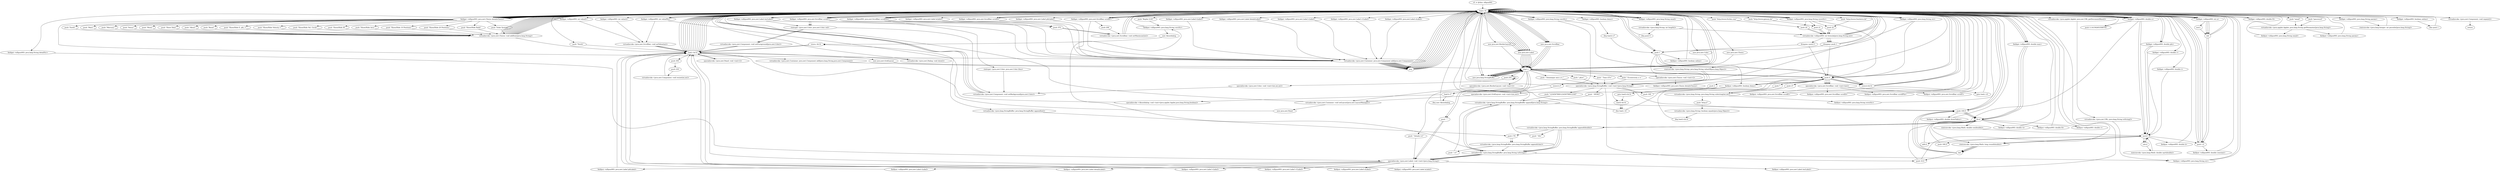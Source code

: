 digraph "" {
    "r0 := @this: ellipse093"
    "load.r r0"
    "r0 := @this: ellipse093"->"load.r r0";
    "push \"Kepler 0.93\""
    "load.r r0"->"push \"Kepler 0.93\"";
    "fieldput <ellipse093: java.lang.String versStr>"
    "push \"Kepler 0.93\""->"fieldput <ellipse093: java.lang.String versStr>";
    "fieldput <ellipse093: java.lang.String versStr>"->"load.r r0";
    "new java.awt.Color"
    "load.r r0"->"new java.awt.Color";
    "dup1.r"
    "new java.awt.Color"->"dup1.r";
    "push 255"
    "dup1.r"->"push 255";
    "push 255"->"push 255";
    "push 255"->"push 255";
    "specialinvoke <java.awt.Color: void <init>(int,int,int)>"
    "push 255"->"specialinvoke <java.awt.Color: void <init>(int,int,int)>";
    "virtualinvoke <java.awt.Component: void setBackground(java.awt.Color)>"
    "specialinvoke <java.awt.Color: void <init>(int,int,int)>"->"virtualinvoke <java.awt.Component: void setBackground(java.awt.Color)>";
    "virtualinvoke <java.awt.Component: void setBackground(java.awt.Color)>"->"load.r r0";
    "push 1.0"
    "load.r r0"->"push 1.0";
    "fieldput <ellipse093: double constant>"
    "push 1.0"->"fieldput <ellipse093: double constant>";
    "fieldput <ellipse093: double constant>"->"load.r r0";
    "push 100.0"
    "load.r r0"->"push 100.0";
    "fieldput <ellipse093: double drawFaktor>"
    "push 100.0"->"fieldput <ellipse093: double drawFaktor>";
    "fieldput <ellipse093: double drawFaktor>"->"load.r r0";
    "load.r r0"->"load.r r0";
    "fieldget <ellipse093: int a>"
    "load.r r0"->"fieldget <ellipse093: int a>";
    "i2d"
    "fieldget <ellipse093: int a>"->"i2d";
    "i2d"->"load.r r0";
    "fieldget <ellipse093: double max>"
    "load.r r0"->"fieldget <ellipse093: double max>";
    "div.d"
    "fieldget <ellipse093: double max>"->"div.d";
    "fieldput <ellipse093: double A>"
    "div.d"->"fieldput <ellipse093: double A>";
    "fieldput <ellipse093: double A>"->"load.r r0";
    "load.r r0"->"load.r r0";
    "load.r r0"->"fieldget <ellipse093: int a>";
    "fieldget <ellipse093: int a>"->"i2d";
    "i2d"->"push 1.0";
    "push 1.0"->"load.r r0";
    "fieldget <ellipse093: double e>"
    "load.r r0"->"fieldget <ellipse093: double e>";
    "fieldget <ellipse093: double e>"->"load.r r0";
    "load.r r0"->"fieldget <ellipse093: double e>";
    "mul.d"
    "fieldget <ellipse093: double e>"->"mul.d";
    "sub.d"
    "mul.d"->"sub.d";
    "staticinvoke <java.lang.Math: double sqrt(double)>"
    "sub.d"->"staticinvoke <java.lang.Math: double sqrt(double)>";
    "staticinvoke <java.lang.Math: double sqrt(double)>"->"mul.d";
    "fieldput <ellipse093: double b>"
    "mul.d"->"fieldput <ellipse093: double b>";
    "fieldput <ellipse093: double b>"->"load.r r0";
    "load.r r0"->"load.r r0";
    "virtualinvoke <java.applet.Applet: java.net.URL getDocumentBase()>"
    "load.r r0"->"virtualinvoke <java.applet.Applet: java.net.URL getDocumentBase()>";
    "virtualinvoke <java.net.URL: java.lang.String toString()>"
    "virtualinvoke <java.applet.Applet: java.net.URL getDocumentBase()>"->"virtualinvoke <java.net.URL: java.lang.String toString()>";
    "fieldput <ellipse093: java.lang.String str>"
    "virtualinvoke <java.net.URL: java.lang.String toString()>"->"fieldput <ellipse093: java.lang.String str>";
    "fieldput <ellipse093: java.lang.String str>"->"load.r r0";
    "new java.lang.StringBuffer"
    "load.r r0"->"new java.lang.StringBuffer";
    "new java.lang.StringBuffer"->"dup1.r";
    "dup1.r"->"load.r r0";
    "fieldget <ellipse093: java.lang.String str>"
    "load.r r0"->"fieldget <ellipse093: java.lang.String str>";
    "staticinvoke <java.lang.String: java.lang.String valueOf(java.lang.Object)>"
    "fieldget <ellipse093: java.lang.String str>"->"staticinvoke <java.lang.String: java.lang.String valueOf(java.lang.Object)>";
    "specialinvoke <java.lang.StringBuffer: void <init>(java.lang.String)>"
    "staticinvoke <java.lang.String: java.lang.String valueOf(java.lang.Object)>"->"specialinvoke <java.lang.StringBuffer: void <init>(java.lang.String)>";
    "push \"1234567890123456789012345\""
    "specialinvoke <java.lang.StringBuffer: void <init>(java.lang.String)>"->"push \"1234567890123456789012345\"";
    "virtualinvoke <java.lang.StringBuffer: java.lang.StringBuffer append(java.lang.String)>"
    "push \"1234567890123456789012345\""->"virtualinvoke <java.lang.StringBuffer: java.lang.StringBuffer append(java.lang.String)>";
    "virtualinvoke <java.lang.StringBuffer: java.lang.String toString()>"
    "virtualinvoke <java.lang.StringBuffer: java.lang.StringBuffer append(java.lang.String)>"->"virtualinvoke <java.lang.StringBuffer: java.lang.String toString()>";
    "virtualinvoke <java.lang.StringBuffer: java.lang.String toString()>"->"fieldput <ellipse093: java.lang.String str>";
    "fieldput <ellipse093: java.lang.String str>"->"load.r r0";
    "load.r r0"->"load.r r0";
    "load.r r0"->"fieldget <ellipse093: java.lang.String str>";
    "push 0"
    "fieldget <ellipse093: java.lang.String str>"->"push 0";
    "push 27"
    "push 0"->"push 27";
    "virtualinvoke <java.lang.String: java.lang.String substring(int,int)>"
    "push 27"->"virtualinvoke <java.lang.String: java.lang.String substring(int,int)>";
    "fieldput <ellipse093: java.lang.String wwwStr>"
    "virtualinvoke <java.lang.String: java.lang.String substring(int,int)>"->"fieldput <ellipse093: java.lang.String wwwStr>";
    "fieldput <ellipse093: java.lang.String wwwStr>"->"load.r r0";
    "new java.awt.BorderLayout"
    "load.r r0"->"new java.awt.BorderLayout";
    "new java.awt.BorderLayout"->"dup1.r";
    "specialinvoke <java.awt.BorderLayout: void <init>()>"
    "dup1.r"->"specialinvoke <java.awt.BorderLayout: void <init>()>";
    "virtualinvoke <java.awt.Container: void setLayout(java.awt.LayoutManager)>"
    "specialinvoke <java.awt.BorderLayout: void <init>()>"->"virtualinvoke <java.awt.Container: void setLayout(java.awt.LayoutManager)>";
    "new java.awt.Panel"
    "virtualinvoke <java.awt.Container: void setLayout(java.awt.LayoutManager)>"->"new java.awt.Panel";
    "store.r $r14"
    "new java.awt.Panel"->"store.r $r14";
    "load.r $r14"
    "store.r $r14"->"load.r $r14";
    "specialinvoke <java.awt.Panel: void <init>()>"
    "load.r $r14"->"specialinvoke <java.awt.Panel: void <init>()>";
    "specialinvoke <java.awt.Panel: void <init>()>"->"load.r $r14";
    "new java.awt.GridLayout"
    "load.r $r14"->"new java.awt.GridLayout";
    "new java.awt.GridLayout"->"dup1.r";
    "dup1.r"->"push 0";
    "push 2"
    "push 0"->"push 2";
    "specialinvoke <java.awt.GridLayout: void <init>(int,int)>"
    "push 2"->"specialinvoke <java.awt.GridLayout: void <init>(int,int)>";
    "specialinvoke <java.awt.GridLayout: void <init>(int,int)>"->"virtualinvoke <java.awt.Container: void setLayout(java.awt.LayoutManager)>";
    "virtualinvoke <java.awt.Container: void setLayout(java.awt.LayoutManager)>"->"load.r r0";
    "new java.awt.Label"
    "load.r r0"->"new java.awt.Label";
    "new java.awt.Label"->"dup1.r";
    "dup1.r"->"new java.lang.StringBuffer";
    "new java.lang.StringBuffer"->"dup1.r";
    "push \" Eccentricity e = \""
    "dup1.r"->"push \" Eccentricity e = \"";
    "push \" Eccentricity e = \""->"specialinvoke <java.lang.StringBuffer: void <init>(java.lang.String)>";
    "specialinvoke <java.lang.StringBuffer: void <init>(java.lang.String)>"->"load.r r0";
    "load.r r0"->"fieldget <ellipse093: double e>";
    "virtualinvoke <java.lang.StringBuffer: java.lang.StringBuffer append(double)>"
    "fieldget <ellipse093: double e>"->"virtualinvoke <java.lang.StringBuffer: java.lang.StringBuffer append(double)>";
    "virtualinvoke <java.lang.StringBuffer: java.lang.StringBuffer append(double)>"->"virtualinvoke <java.lang.StringBuffer: java.lang.String toString()>";
    "specialinvoke <java.awt.Label: void <init>(java.lang.String)>"
    "virtualinvoke <java.lang.StringBuffer: java.lang.String toString()>"->"specialinvoke <java.awt.Label: void <init>(java.lang.String)>";
    "fieldput <ellipse093: java.awt.Label eLabel>"
    "specialinvoke <java.awt.Label: void <init>(java.lang.String)>"->"fieldput <ellipse093: java.awt.Label eLabel>";
    "fieldput <ellipse093: java.awt.Label eLabel>"->"load.r $r14";
    "load.r $r14"->"load.r r0";
    "fieldget <ellipse093: java.awt.Label eLabel>"
    "load.r r0"->"fieldget <ellipse093: java.awt.Label eLabel>";
    "virtualinvoke <java.awt.Container: java.awt.Component add(java.awt.Component)>"
    "fieldget <ellipse093: java.awt.Label eLabel>"->"virtualinvoke <java.awt.Container: java.awt.Component add(java.awt.Component)>";
    "pop"
    "virtualinvoke <java.awt.Container: java.awt.Component add(java.awt.Component)>"->"pop";
    "pop"->"load.r r0";
    "new java.awt.Scrollbar"
    "load.r r0"->"new java.awt.Scrollbar";
    "new java.awt.Scrollbar"->"dup1.r";
    "dup1.r"->"push 0";
    "specialinvoke <java.awt.Scrollbar: void <init>(int)>"
    "push 0"->"specialinvoke <java.awt.Scrollbar: void <init>(int)>";
    "fieldput <ellipse093: java.awt.Scrollbar scrollE>"
    "specialinvoke <java.awt.Scrollbar: void <init>(int)>"->"fieldput <ellipse093: java.awt.Scrollbar scrollE>";
    "fieldput <ellipse093: java.awt.Scrollbar scrollE>"->"load.r r0";
    "fieldget <ellipse093: java.awt.Scrollbar scrollE>"
    "load.r r0"->"fieldget <ellipse093: java.awt.Scrollbar scrollE>";
    "push 209"
    "fieldget <ellipse093: java.awt.Scrollbar scrollE>"->"push 209";
    "virtualinvoke <java.awt.Scrollbar: void setMaximum(int)>"
    "push 209"->"virtualinvoke <java.awt.Scrollbar: void setMaximum(int)>";
    "virtualinvoke <java.awt.Scrollbar: void setMaximum(int)>"->"load.r r0";
    "load.r r0"->"fieldget <ellipse093: java.awt.Scrollbar scrollE>";
    "fieldget <ellipse093: java.awt.Scrollbar scrollE>"->"load.r r0";
    "fieldget <ellipse093: int valueE>"
    "load.r r0"->"fieldget <ellipse093: int valueE>";
    "virtualinvoke <java.awt.Scrollbar: void setValue(int)>"
    "fieldget <ellipse093: int valueE>"->"virtualinvoke <java.awt.Scrollbar: void setValue(int)>";
    "virtualinvoke <java.awt.Scrollbar: void setValue(int)>"->"load.r $r14";
    "load.r $r14"->"load.r r0";
    "load.r r0"->"fieldget <ellipse093: java.awt.Scrollbar scrollE>";
    "fieldget <ellipse093: java.awt.Scrollbar scrollE>"->"virtualinvoke <java.awt.Container: java.awt.Component add(java.awt.Component)>";
    "virtualinvoke <java.awt.Container: java.awt.Component add(java.awt.Component)>"->"pop";
    "pop"->"load.r r0";
    "load.r r0"->"new java.awt.Label";
    "new java.awt.Label"->"dup1.r";
    "dup1.r"->"new java.lang.StringBuffer";
    "new java.lang.StringBuffer"->"dup1.r";
    "push \" Semimajor axis a = \""
    "dup1.r"->"push \" Semimajor axis a = \"";
    "push \" Semimajor axis a = \""->"specialinvoke <java.lang.StringBuffer: void <init>(java.lang.String)>";
    "push 100"
    "specialinvoke <java.lang.StringBuffer: void <init>(java.lang.String)>"->"push 100";
    "push 100"->"load.r r0";
    "load.r r0"->"fieldget <ellipse093: int a>";
    "mul.i"
    "fieldget <ellipse093: int a>"->"mul.i";
    "mul.i"->"i2d";
    "i2d"->"load.r r0";
    "load.r r0"->"fieldget <ellipse093: double max>";
    "fieldget <ellipse093: double max>"->"div.d";
    "staticinvoke <java.lang.Math: long round(double)>"
    "div.d"->"staticinvoke <java.lang.Math: long round(double)>";
    "l2d"
    "staticinvoke <java.lang.Math: long round(double)>"->"l2d";
    "l2d"->"push 100.0";
    "push 100.0"->"div.d";
    "div.d"->"virtualinvoke <java.lang.StringBuffer: java.lang.StringBuffer append(double)>";
    "virtualinvoke <java.lang.StringBuffer: java.lang.StringBuffer append(double)>"->"virtualinvoke <java.lang.StringBuffer: java.lang.String toString()>";
    "virtualinvoke <java.lang.StringBuffer: java.lang.String toString()>"->"specialinvoke <java.awt.Label: void <init>(java.lang.String)>";
    "fieldput <ellipse093: java.awt.Label aLabel>"
    "specialinvoke <java.awt.Label: void <init>(java.lang.String)>"->"fieldput <ellipse093: java.awt.Label aLabel>";
    "fieldput <ellipse093: java.awt.Label aLabel>"->"load.r $r14";
    "load.r $r14"->"load.r r0";
    "fieldget <ellipse093: java.awt.Label aLabel>"
    "load.r r0"->"fieldget <ellipse093: java.awt.Label aLabel>";
    "fieldget <ellipse093: java.awt.Label aLabel>"->"virtualinvoke <java.awt.Container: java.awt.Component add(java.awt.Component)>";
    "virtualinvoke <java.awt.Container: java.awt.Component add(java.awt.Component)>"->"pop";
    "pop"->"load.r r0";
    "load.r r0"->"new java.awt.Scrollbar";
    "new java.awt.Scrollbar"->"dup1.r";
    "dup1.r"->"push 0";
    "push 0"->"specialinvoke <java.awt.Scrollbar: void <init>(int)>";
    "fieldput <ellipse093: java.awt.Scrollbar scrollA>"
    "specialinvoke <java.awt.Scrollbar: void <init>(int)>"->"fieldput <ellipse093: java.awt.Scrollbar scrollA>";
    "fieldput <ellipse093: java.awt.Scrollbar scrollA>"->"load.r r0";
    "fieldget <ellipse093: java.awt.Scrollbar scrollA>"
    "load.r r0"->"fieldget <ellipse093: java.awt.Scrollbar scrollA>";
    "fieldget <ellipse093: java.awt.Scrollbar scrollA>"->"load.r r0";
    "fieldget <ellipse093: int valueA>"
    "load.r r0"->"fieldget <ellipse093: int valueA>";
    "fieldget <ellipse093: int valueA>"->"virtualinvoke <java.awt.Scrollbar: void setValue(int)>";
    "virtualinvoke <java.awt.Scrollbar: void setValue(int)>"->"load.r $r14";
    "load.r $r14"->"load.r r0";
    "load.r r0"->"fieldget <ellipse093: java.awt.Scrollbar scrollA>";
    "fieldget <ellipse093: java.awt.Scrollbar scrollA>"->"virtualinvoke <java.awt.Container: java.awt.Component add(java.awt.Component)>";
    "virtualinvoke <java.awt.Container: java.awt.Component add(java.awt.Component)>"->"pop";
    "pop"->"load.r r0";
    "load.r r0"->"load.r r0";
    "load.r r0"->"fieldget <ellipse093: int a>";
    "fieldget <ellipse093: int a>"->"i2d";
    "i2d"->"push 1.0";
    "push 1.0"->"load.r r0";
    "load.r r0"->"fieldget <ellipse093: double e>";
    "fieldget <ellipse093: double e>"->"load.r r0";
    "load.r r0"->"fieldget <ellipse093: double e>";
    "fieldget <ellipse093: double e>"->"mul.d";
    "mul.d"->"sub.d";
    "sub.d"->"mul.d";
    "mul.d"->"push 1.0";
    "push 1.0"->"load.r r0";
    "load.r r0"->"fieldget <ellipse093: double e>";
    "push 3.141592653589793"
    "fieldget <ellipse093: double e>"->"push 3.141592653589793";
    "push 3.141592653589793"->"load.r r0";
    "fieldget <ellipse093: double phi>"
    "load.r r0"->"fieldget <ellipse093: double phi>";
    "fieldget <ellipse093: double phi>"->"mul.d";
    "push 180.0"
    "mul.d"->"push 180.0";
    "push 180.0"->"div.d";
    "staticinvoke <java.lang.Math: double cos(double)>"
    "div.d"->"staticinvoke <java.lang.Math: double cos(double)>";
    "staticinvoke <java.lang.Math: double cos(double)>"->"mul.d";
    "add.d"
    "mul.d"->"add.d";
    "add.d"->"div.d";
    "fieldput <ellipse093: double R>"
    "div.d"->"fieldput <ellipse093: double R>";
    "fieldput <ellipse093: double R>"->"load.r r0";
    "load.r r0"->"load.r r0";
    "fieldget <ellipse093: double R>"
    "load.r r0"->"fieldget <ellipse093: double R>";
    "fieldget <ellipse093: double R>"->"load.r r0";
    "load.r r0"->"fieldget <ellipse093: double max>";
    "fieldget <ellipse093: double max>"->"div.d";
    "fieldput <ellipse093: double r>"
    "div.d"->"fieldput <ellipse093: double r>";
    "fieldput <ellipse093: double r>"->"load.r r0";
    "load.r r0"->"new java.awt.Label";
    "new java.awt.Label"->"dup1.r";
    "dup1.r"->"new java.lang.StringBuffer";
    "new java.lang.StringBuffer"->"dup1.r";
    "push \" phi=\""
    "dup1.r"->"push \" phi=\"";
    "push \" phi=\""->"specialinvoke <java.lang.StringBuffer: void <init>(java.lang.String)>";
    "push 10.0"
    "specialinvoke <java.lang.StringBuffer: void <init>(java.lang.String)>"->"push 10.0";
    "push 10.0"->"load.r r0";
    "load.r r0"->"fieldget <ellipse093: double phi>";
    "fieldget <ellipse093: double phi>"->"mul.d";
    "mul.d"->"staticinvoke <java.lang.Math: long round(double)>";
    "staticinvoke <java.lang.Math: long round(double)>"->"l2d";
    "l2d"->"push 10.0";
    "push 10.0"->"div.d";
    "div.d"->"virtualinvoke <java.lang.StringBuffer: java.lang.StringBuffer append(double)>";
    "push 176"
    "virtualinvoke <java.lang.StringBuffer: java.lang.StringBuffer append(double)>"->"push 176";
    "virtualinvoke <java.lang.StringBuffer: java.lang.StringBuffer append(char)>"
    "push 176"->"virtualinvoke <java.lang.StringBuffer: java.lang.StringBuffer append(char)>";
    "push \" r=\""
    "virtualinvoke <java.lang.StringBuffer: java.lang.StringBuffer append(char)>"->"push \" r=\"";
    "push \" r=\""->"virtualinvoke <java.lang.StringBuffer: java.lang.StringBuffer append(java.lang.String)>";
    "virtualinvoke <java.lang.StringBuffer: java.lang.StringBuffer append(java.lang.String)>"->"push 100.0";
    "push 100.0"->"load.r r0";
    "fieldget <ellipse093: double r>"
    "load.r r0"->"fieldget <ellipse093: double r>";
    "fieldget <ellipse093: double r>"->"mul.d";
    "mul.d"->"staticinvoke <java.lang.Math: long round(double)>";
    "staticinvoke <java.lang.Math: long round(double)>"->"l2d";
    "l2d"->"push 100.0";
    "push 100.0"->"div.d";
    "div.d"->"virtualinvoke <java.lang.StringBuffer: java.lang.StringBuffer append(double)>";
    "virtualinvoke <java.lang.StringBuffer: java.lang.StringBuffer append(double)>"->"virtualinvoke <java.lang.StringBuffer: java.lang.String toString()>";
    "virtualinvoke <java.lang.StringBuffer: java.lang.String toString()>"->"specialinvoke <java.awt.Label: void <init>(java.lang.String)>";
    "fieldput <ellipse093: java.awt.Label phiLabel>"
    "specialinvoke <java.awt.Label: void <init>(java.lang.String)>"->"fieldput <ellipse093: java.awt.Label phiLabel>";
    "fieldput <ellipse093: java.awt.Label phiLabel>"->"load.r $r14";
    "load.r $r14"->"load.r r0";
    "fieldget <ellipse093: java.awt.Label phiLabel>"
    "load.r r0"->"fieldget <ellipse093: java.awt.Label phiLabel>";
    "fieldget <ellipse093: java.awt.Label phiLabel>"->"virtualinvoke <java.awt.Container: java.awt.Component add(java.awt.Component)>";
    "virtualinvoke <java.awt.Container: java.awt.Component add(java.awt.Component)>"->"pop";
    "pop"->"load.r r0";
    "load.r r0"->"new java.awt.Scrollbar";
    "new java.awt.Scrollbar"->"dup1.r";
    "dup1.r"->"push 0";
    "push 0"->"specialinvoke <java.awt.Scrollbar: void <init>(int)>";
    "fieldput <ellipse093: java.awt.Scrollbar scrollPhi>"
    "specialinvoke <java.awt.Scrollbar: void <init>(int)>"->"fieldput <ellipse093: java.awt.Scrollbar scrollPhi>";
    "fieldput <ellipse093: java.awt.Scrollbar scrollPhi>"->"load.r r0";
    "fieldget <ellipse093: java.awt.Scrollbar scrollPhi>"
    "load.r r0"->"fieldget <ellipse093: java.awt.Scrollbar scrollPhi>";
    "staticget <java.awt.Color: java.awt.Color blue>"
    "fieldget <ellipse093: java.awt.Scrollbar scrollPhi>"->"staticget <java.awt.Color: java.awt.Color blue>";
    "staticget <java.awt.Color: java.awt.Color blue>"->"virtualinvoke <java.awt.Component: void setBackground(java.awt.Color)>";
    "virtualinvoke <java.awt.Component: void setBackground(java.awt.Color)>"->"load.r r0";
    "load.r r0"->"fieldget <ellipse093: java.awt.Scrollbar scrollPhi>";
    "push 370"
    "fieldget <ellipse093: java.awt.Scrollbar scrollPhi>"->"push 370";
    "push 370"->"virtualinvoke <java.awt.Scrollbar: void setMaximum(int)>";
    "virtualinvoke <java.awt.Scrollbar: void setMaximum(int)>"->"load.r r0";
    "load.r r0"->"fieldget <ellipse093: java.awt.Scrollbar scrollPhi>";
    "fieldget <ellipse093: java.awt.Scrollbar scrollPhi>"->"load.r r0";
    "fieldget <ellipse093: int valuePhi>"
    "load.r r0"->"fieldget <ellipse093: int valuePhi>";
    "fieldget <ellipse093: int valuePhi>"->"virtualinvoke <java.awt.Scrollbar: void setValue(int)>";
    "virtualinvoke <java.awt.Scrollbar: void setValue(int)>"->"load.r $r14";
    "load.r $r14"->"load.r r0";
    "load.r r0"->"fieldget <ellipse093: java.awt.Scrollbar scrollPhi>";
    "fieldget <ellipse093: java.awt.Scrollbar scrollPhi>"->"virtualinvoke <java.awt.Container: java.awt.Component add(java.awt.Component)>";
    "virtualinvoke <java.awt.Container: java.awt.Component add(java.awt.Component)>"->"pop";
    "pop"->"load.r r0";
    "load.r r0"->"new java.awt.Label";
    "new java.awt.Label"->"dup1.r";
    "dup1.r"->"new java.lang.StringBuffer";
    "new java.lang.StringBuffer"->"dup1.r";
    "push \" Time t/T=\""
    "dup1.r"->"push \" Time t/T=\"";
    "push \" Time t/T=\""->"specialinvoke <java.lang.StringBuffer: void <init>(java.lang.String)>";
    "specialinvoke <java.lang.StringBuffer: void <init>(java.lang.String)>"->"push 100.0";
    "push 100.0"->"load.r r0";
    "fieldget <ellipse093: double t>"
    "load.r r0"->"fieldget <ellipse093: double t>";
    "fieldget <ellipse093: double t>"->"mul.d";
    "mul.d"->"staticinvoke <java.lang.Math: long round(double)>";
    "staticinvoke <java.lang.Math: long round(double)>"->"l2d";
    "l2d"->"push 100.0";
    "push 100.0"->"div.d";
    "div.d"->"virtualinvoke <java.lang.StringBuffer: java.lang.StringBuffer append(double)>";
    "push \" M=\""
    "virtualinvoke <java.lang.StringBuffer: java.lang.StringBuffer append(double)>"->"push \" M=\"";
    "push \" M=\""->"virtualinvoke <java.lang.StringBuffer: java.lang.StringBuffer append(java.lang.String)>";
    "virtualinvoke <java.lang.StringBuffer: java.lang.StringBuffer append(java.lang.String)>"->"load.r r0";
    "load.r r0"->"fieldget <ellipse093: int valuePhi>";
    "virtualinvoke <java.lang.StringBuffer: java.lang.StringBuffer append(int)>"
    "fieldget <ellipse093: int valuePhi>"->"virtualinvoke <java.lang.StringBuffer: java.lang.StringBuffer append(int)>";
    "virtualinvoke <java.lang.StringBuffer: java.lang.StringBuffer append(int)>"->"push 176";
    "push 176"->"virtualinvoke <java.lang.StringBuffer: java.lang.StringBuffer append(char)>";
    "virtualinvoke <java.lang.StringBuffer: java.lang.StringBuffer append(char)>"->"virtualinvoke <java.lang.StringBuffer: java.lang.String toString()>";
    "virtualinvoke <java.lang.StringBuffer: java.lang.String toString()>"->"specialinvoke <java.awt.Label: void <init>(java.lang.String)>";
    "fieldput <ellipse093: java.awt.Label tLabel>"
    "specialinvoke <java.awt.Label: void <init>(java.lang.String)>"->"fieldput <ellipse093: java.awt.Label tLabel>";
    "fieldput <ellipse093: java.awt.Label tLabel>"->"load.r $r14";
    "load.r $r14"->"load.r r0";
    "fieldget <ellipse093: java.awt.Label tLabel>"
    "load.r r0"->"fieldget <ellipse093: java.awt.Label tLabel>";
    "fieldget <ellipse093: java.awt.Label tLabel>"->"virtualinvoke <java.awt.Container: java.awt.Component add(java.awt.Component)>";
    "virtualinvoke <java.awt.Container: java.awt.Component add(java.awt.Component)>"->"pop";
    "pop"->"load.r r0";
    "load.r r0"->"new java.awt.Scrollbar";
    "new java.awt.Scrollbar"->"dup1.r";
    "dup1.r"->"push 0";
    "push 0"->"specialinvoke <java.awt.Scrollbar: void <init>(int)>";
    "fieldput <ellipse093: java.awt.Scrollbar scrollT>"
    "specialinvoke <java.awt.Scrollbar: void <init>(int)>"->"fieldput <ellipse093: java.awt.Scrollbar scrollT>";
    "fieldput <ellipse093: java.awt.Scrollbar scrollT>"->"load.r r0";
    "fieldget <ellipse093: java.awt.Scrollbar scrollT>"
    "load.r r0"->"fieldget <ellipse093: java.awt.Scrollbar scrollT>";
    "fieldget <ellipse093: java.awt.Scrollbar scrollT>"->"push 370";
    "push 370"->"virtualinvoke <java.awt.Scrollbar: void setMaximum(int)>";
    "virtualinvoke <java.awt.Scrollbar: void setMaximum(int)>"->"load.r r0";
    "load.r r0"->"fieldget <ellipse093: java.awt.Scrollbar scrollT>";
    "staticget <java.awt.Color: java.awt.Color red>"
    "fieldget <ellipse093: java.awt.Scrollbar scrollT>"->"staticget <java.awt.Color: java.awt.Color red>";
    "staticget <java.awt.Color: java.awt.Color red>"->"virtualinvoke <java.awt.Component: void setBackground(java.awt.Color)>";
    "virtualinvoke <java.awt.Component: void setBackground(java.awt.Color)>"->"load.r r0";
    "load.r r0"->"fieldget <ellipse093: java.awt.Scrollbar scrollT>";
    "fieldget <ellipse093: java.awt.Scrollbar scrollT>"->"staticget <java.awt.Color: java.awt.Color red>";
    "virtualinvoke <java.awt.Component: void setForeground(java.awt.Color)>"
    "staticget <java.awt.Color: java.awt.Color red>"->"virtualinvoke <java.awt.Component: void setForeground(java.awt.Color)>";
    "virtualinvoke <java.awt.Component: void setForeground(java.awt.Color)>"->"load.r $r14";
    "load.r $r14"->"load.r r0";
    "load.r r0"->"fieldget <ellipse093: java.awt.Scrollbar scrollT>";
    "fieldget <ellipse093: java.awt.Scrollbar scrollT>"->"virtualinvoke <java.awt.Container: java.awt.Component add(java.awt.Component)>";
    "virtualinvoke <java.awt.Container: java.awt.Component add(java.awt.Component)>"->"pop";
    "pop"->"load.r r0";
    "load.r r0"->"new java.awt.Label";
    "new java.awt.Label"->"dup1.r";
    "dup1.r"->"load.r r0";
    "fieldget <ellipse093: java.lang.String detailStr>"
    "load.r r0"->"fieldget <ellipse093: java.lang.String detailStr>";
    "fieldget <ellipse093: java.lang.String detailStr>"->"specialinvoke <java.awt.Label: void <init>(java.lang.String)>";
    "fieldput <ellipse093: java.awt.Label detailsLabel>"
    "specialinvoke <java.awt.Label: void <init>(java.lang.String)>"->"fieldput <ellipse093: java.awt.Label detailsLabel>";
    "fieldput <ellipse093: java.awt.Label detailsLabel>"->"load.r $r14";
    "load.r $r14"->"load.r r0";
    "fieldget <ellipse093: java.awt.Label detailsLabel>"
    "load.r r0"->"fieldget <ellipse093: java.awt.Label detailsLabel>";
    "fieldget <ellipse093: java.awt.Label detailsLabel>"->"virtualinvoke <java.awt.Container: java.awt.Component add(java.awt.Component)>";
    "virtualinvoke <java.awt.Container: java.awt.Component add(java.awt.Component)>"->"pop";
    "pop"->"load.r r0";
    "new java.awt.Choice"
    "load.r r0"->"new java.awt.Choice";
    "new java.awt.Choice"->"dup1.r";
    "specialinvoke <java.awt.Choice: void <init>()>"
    "dup1.r"->"specialinvoke <java.awt.Choice: void <init>()>";
    "fieldput <ellipse093: java.awt.Choice detailsChoice>"
    "specialinvoke <java.awt.Choice: void <init>()>"->"fieldput <ellipse093: java.awt.Choice detailsChoice>";
    "fieldput <ellipse093: java.awt.Choice detailsChoice>"->"load.r r0";
    "fieldget <ellipse093: java.awt.Choice detailsChoice>"
    "load.r r0"->"fieldget <ellipse093: java.awt.Choice detailsChoice>";
    "push \"Reset\""
    "fieldget <ellipse093: java.awt.Choice detailsChoice>"->"push \"Reset\"";
    "virtualinvoke <java.awt.Choice: void addItem(java.lang.String)>"
    "push \"Reset\""->"virtualinvoke <java.awt.Choice: void addItem(java.lang.String)>";
    "virtualinvoke <java.awt.Choice: void addItem(java.lang.String)>"->"load.r r0";
    "load.r r0"->"fieldget <ellipse093: java.awt.Choice detailsChoice>";
    "push \"Show/Hide E, phi, r\""
    "fieldget <ellipse093: java.awt.Choice detailsChoice>"->"push \"Show/Hide E, phi, r\"";
    "push \"Show/Hide E, phi, r\""->"virtualinvoke <java.awt.Choice: void addItem(java.lang.String)>";
    "virtualinvoke <java.awt.Choice: void addItem(java.lang.String)>"->"load.r r0";
    "load.r r0"->"fieldget <ellipse093: java.awt.Choice detailsChoice>";
    "push \"Show/Hide Velocity v\""
    "fieldget <ellipse093: java.awt.Choice detailsChoice>"->"push \"Show/Hide Velocity v\"";
    "push \"Show/Hide Velocity v\""->"virtualinvoke <java.awt.Choice: void addItem(java.lang.String)>";
    "virtualinvoke <java.awt.Choice: void addItem(java.lang.String)>"->"load.r r0";
    "load.r r0"->"fieldget <ellipse093: java.awt.Choice detailsChoice>";
    "push \"Show/Hide Vel. Circle\""
    "fieldget <ellipse093: java.awt.Choice detailsChoice>"->"push \"Show/Hide Vel. Circle\"";
    "push \"Show/Hide Vel. Circle\""->"virtualinvoke <java.awt.Choice: void addItem(java.lang.String)>";
    "virtualinvoke <java.awt.Choice: void addItem(java.lang.String)>"->"load.r r0";
    "load.r r0"->"fieldget <ellipse093: java.awt.Choice detailsChoice>";
    "push \"Show/Hide M\""
    "fieldget <ellipse093: java.awt.Choice detailsChoice>"->"push \"Show/Hide M\"";
    "push \"Show/Hide M\""->"virtualinvoke <java.awt.Choice: void addItem(java.lang.String)>";
    "virtualinvoke <java.awt.Choice: void addItem(java.lang.String)>"->"load.r r0";
    "load.r r0"->"fieldget <ellipse093: java.awt.Choice detailsChoice>";
    "push \"Show/Hide Arcs\""
    "fieldget <ellipse093: java.awt.Choice detailsChoice>"->"push \"Show/Hide Arcs\"";
    "push \"Show/Hide Arcs\""->"virtualinvoke <java.awt.Choice: void addItem(java.lang.String)>";
    "virtualinvoke <java.awt.Choice: void addItem(java.lang.String)>"->"load.r r0";
    "load.r r0"->"fieldget <ellipse093: java.awt.Choice detailsChoice>";
    "push \"Show/Hide 10 Positions\""
    "fieldget <ellipse093: java.awt.Choice detailsChoice>"->"push \"Show/Hide 10 Positions\"";
    "push \"Show/Hide 10 Positions\""->"virtualinvoke <java.awt.Choice: void addItem(java.lang.String)>";
    "virtualinvoke <java.awt.Choice: void addItem(java.lang.String)>"->"load.r r0";
    "load.r r0"->"fieldget <ellipse093: java.awt.Choice detailsChoice>";
    "push \"Show/Hide 20 Positions\""
    "fieldget <ellipse093: java.awt.Choice detailsChoice>"->"push \"Show/Hide 20 Positions\"";
    "push \"Show/Hide 20 Positions\""->"virtualinvoke <java.awt.Choice: void addItem(java.lang.String)>";
    "virtualinvoke <java.awt.Choice: void addItem(java.lang.String)>"->"load.r r0";
    "load.r r0"->"fieldget <ellipse093: java.awt.Choice detailsChoice>";
    "push \"Show/Hide Radii\""
    "fieldget <ellipse093: java.awt.Choice detailsChoice>"->"push \"Show/Hide Radii\"";
    "push \"Show/Hide Radii\""->"virtualinvoke <java.awt.Choice: void addItem(java.lang.String)>";
    "virtualinvoke <java.awt.Choice: void addItem(java.lang.String)>"->"load.r r0";
    "load.r r0"->"fieldget <ellipse093: java.awt.Choice detailsChoice>";
    "push \"Solar System\""
    "fieldget <ellipse093: java.awt.Choice detailsChoice>"->"push \"Solar System\"";
    "push \"Solar System\""->"virtualinvoke <java.awt.Choice: void addItem(java.lang.String)>";
    "virtualinvoke <java.awt.Choice: void addItem(java.lang.String)>"->"load.r r0";
    "load.r r0"->"fieldget <ellipse093: java.awt.Choice detailsChoice>";
    "push \"Earth\""
    "fieldget <ellipse093: java.awt.Choice detailsChoice>"->"push \"Earth\"";
    "push \"Earth\""->"virtualinvoke <java.awt.Choice: void addItem(java.lang.String)>";
    "virtualinvoke <java.awt.Choice: void addItem(java.lang.String)>"->"load.r r0";
    "load.r r0"->"fieldget <ellipse093: java.awt.Choice detailsChoice>";
    "push \"Mars\""
    "fieldget <ellipse093: java.awt.Choice detailsChoice>"->"push \"Mars\"";
    "push \"Mars\""->"virtualinvoke <java.awt.Choice: void addItem(java.lang.String)>";
    "virtualinvoke <java.awt.Choice: void addItem(java.lang.String)>"->"load.r r0";
    "load.r r0"->"fieldget <ellipse093: java.awt.Choice detailsChoice>";
    "push \"Mercury\""
    "fieldget <ellipse093: java.awt.Choice detailsChoice>"->"push \"Mercury\"";
    "push \"Mercury\""->"virtualinvoke <java.awt.Choice: void addItem(java.lang.String)>";
    "virtualinvoke <java.awt.Choice: void addItem(java.lang.String)>"->"load.r r0";
    "load.r r0"->"fieldget <ellipse093: java.awt.Choice detailsChoice>";
    "push \"Venus\""
    "fieldget <ellipse093: java.awt.Choice detailsChoice>"->"push \"Venus\"";
    "push \"Venus\""->"virtualinvoke <java.awt.Choice: void addItem(java.lang.String)>";
    "virtualinvoke <java.awt.Choice: void addItem(java.lang.String)>"->"load.r r0";
    "load.r r0"->"fieldget <ellipse093: java.awt.Choice detailsChoice>";
    "push \"Moon\""
    "fieldget <ellipse093: java.awt.Choice detailsChoice>"->"push \"Moon\"";
    "push \"Moon\""->"virtualinvoke <java.awt.Choice: void addItem(java.lang.String)>";
    "virtualinvoke <java.awt.Choice: void addItem(java.lang.String)>"->"load.r r0";
    "load.r r0"->"fieldget <ellipse093: java.awt.Choice detailsChoice>";
    "push \"Show Data\""
    "fieldget <ellipse093: java.awt.Choice detailsChoice>"->"push \"Show Data\"";
    "push \"Show Data\""->"virtualinvoke <java.awt.Choice: void addItem(java.lang.String)>";
    "virtualinvoke <java.awt.Choice: void addItem(java.lang.String)>"->"load.r r0";
    "load.r r0"->"fieldget <ellipse093: java.awt.Choice detailsChoice>";
    "push \"About\""
    "fieldget <ellipse093: java.awt.Choice detailsChoice>"->"push \"About\"";
    "push \"About\""->"virtualinvoke <java.awt.Choice: void addItem(java.lang.String)>";
    "virtualinvoke <java.awt.Choice: void addItem(java.lang.String)>"->"load.r $r14";
    "load.r $r14"->"load.r r0";
    "load.r r0"->"fieldget <ellipse093: java.awt.Choice detailsChoice>";
    "fieldget <ellipse093: java.awt.Choice detailsChoice>"->"virtualinvoke <java.awt.Container: java.awt.Component add(java.awt.Component)>";
    "virtualinvoke <java.awt.Container: java.awt.Component add(java.awt.Component)>"->"pop";
    "pop"->"load.r r0";
    "load.r r0"->"new java.awt.Label";
    "new java.awt.Label"->"dup1.r";
    "push \" Details (v)\""
    "dup1.r"->"push \" Details (v)\"";
    "push \" Details (v)\""->"specialinvoke <java.awt.Label: void <init>(java.lang.String)>";
    "fieldput <ellipse093: java.awt.Label vLabel>"
    "specialinvoke <java.awt.Label: void <init>(java.lang.String)>"->"fieldput <ellipse093: java.awt.Label vLabel>";
    "fieldput <ellipse093: java.awt.Label vLabel>"->"load.r $r14";
    "load.r $r14"->"load.r r0";
    "fieldget <ellipse093: java.awt.Label vLabel>"
    "load.r r0"->"fieldget <ellipse093: java.awt.Label vLabel>";
    "fieldget <ellipse093: java.awt.Label vLabel>"->"virtualinvoke <java.awt.Container: java.awt.Component add(java.awt.Component)>";
    "virtualinvoke <java.awt.Container: java.awt.Component add(java.awt.Component)>"->"pop";
    "pop"->"load.r r0";
    "load.r r0"->"new java.awt.Label";
    "new java.awt.Label"->"dup1.r";
    "push \" \""
    "dup1.r"->"push \" \"";
    "push \" \""->"specialinvoke <java.awt.Label: void <init>(java.lang.String)>";
    "fieldput <ellipse093: java.awt.Label v1Label>"
    "specialinvoke <java.awt.Label: void <init>(java.lang.String)>"->"fieldput <ellipse093: java.awt.Label v1Label>";
    "fieldput <ellipse093: java.awt.Label v1Label>"->"load.r $r14";
    "load.r $r14"->"load.r r0";
    "fieldget <ellipse093: java.awt.Label v1Label>"
    "load.r r0"->"fieldget <ellipse093: java.awt.Label v1Label>";
    "fieldget <ellipse093: java.awt.Label v1Label>"->"virtualinvoke <java.awt.Container: java.awt.Component add(java.awt.Component)>";
    "virtualinvoke <java.awt.Container: java.awt.Component add(java.awt.Component)>"->"pop";
    "pop"->"load.r r0";
    "load.r r0"->"new java.awt.Label";
    "new java.awt.Label"->"dup1.r";
    "dup1.r"->"push \" \"";
    "push \" \""->"specialinvoke <java.awt.Label: void <init>(java.lang.String)>";
    "fieldput <ellipse093: java.awt.Label iterLabel>"
    "specialinvoke <java.awt.Label: void <init>(java.lang.String)>"->"fieldput <ellipse093: java.awt.Label iterLabel>";
    "fieldput <ellipse093: java.awt.Label iterLabel>"->"load.r r0";
    "fieldget <ellipse093: java.awt.Label iterLabel>"
    "load.r r0"->"fieldget <ellipse093: java.awt.Label iterLabel>";
    "fieldget <ellipse093: java.awt.Label iterLabel>"->"staticget <java.awt.Color: java.awt.Color red>";
    "staticget <java.awt.Color: java.awt.Color red>"->"virtualinvoke <java.awt.Component: void setForeground(java.awt.Color)>";
    "virtualinvoke <java.awt.Component: void setForeground(java.awt.Color)>"->"load.r $r14";
    "load.r $r14"->"load.r r0";
    "load.r r0"->"fieldget <ellipse093: java.awt.Label iterLabel>";
    "fieldget <ellipse093: java.awt.Label iterLabel>"->"virtualinvoke <java.awt.Container: java.awt.Component add(java.awt.Component)>";
    "virtualinvoke <java.awt.Container: java.awt.Component add(java.awt.Component)>"->"pop";
    "pop"->"load.r r0";
    "push \"North\""
    "load.r r0"->"push \"North\"";
    "push \"North\""->"load.r $r14";
    "virtualinvoke <java.awt.Container: java.awt.Component add(java.lang.String,java.awt.Component)>"
    "load.r $r14"->"virtualinvoke <java.awt.Container: java.awt.Component add(java.lang.String,java.awt.Component)>";
    "virtualinvoke <java.awt.Container: java.awt.Component add(java.lang.String,java.awt.Component)>"->"pop";
    "pop"->"load.r r0";
    "load.r r0"->"load.r r0";
    "push \"email\""
    "load.r r0"->"push \"email\"";
    "virtualinvoke <java.applet.Applet: java.lang.String getParameter(java.lang.String)>"
    "push \"email\""->"virtualinvoke <java.applet.Applet: java.lang.String getParameter(java.lang.String)>";
    "fieldput <ellipse093: java.lang.String email>"
    "virtualinvoke <java.applet.Applet: java.lang.String getParameter(java.lang.String)>"->"fieldput <ellipse093: java.lang.String email>";
    "fieldput <ellipse093: java.lang.String email>"->"load.r r0";
    "load.r r0"->"load.r r0";
    "push \"password\""
    "load.r r0"->"push \"password\"";
    "push \"password\""->"virtualinvoke <java.applet.Applet: java.lang.String getParameter(java.lang.String)>";
    "fieldput <ellipse093: java.lang.String param>"
    "virtualinvoke <java.applet.Applet: java.lang.String getParameter(java.lang.String)>"->"fieldput <ellipse093: java.lang.String param>";
    "fieldput <ellipse093: java.lang.String param>"->"load.r r0";
    "load.r r0"->"load.r r0";
    "fieldget <ellipse093: java.lang.String wwwStr>"
    "load.r r0"->"fieldget <ellipse093: java.lang.String wwwStr>";
    "push 21"
    "fieldget <ellipse093: java.lang.String wwwStr>"->"push 21";
    "virtualinvoke <ellipse093: int formula(java.lang.String,int)>"
    "push 21"->"virtualinvoke <ellipse093: int formula(java.lang.String,int)>";
    "virtualinvoke <ellipse093: int formula(java.lang.String,int)>"->"load.r r0";
    "push \"http://www.jgiesen.de\""
    "load.r r0"->"push \"http://www.jgiesen.de\"";
    "push \"http://www.jgiesen.de\""->"push 21";
    "push 21"->"virtualinvoke <ellipse093: int formula(java.lang.String,int)>";
    "ifcmpeq.i push 1"
    "virtualinvoke <ellipse093: int formula(java.lang.String,int)>"->"ifcmpeq.i push 1";
    "ifcmpeq.i push 1"->"load.r r0";
    "load.r r0"->"load.r r0";
    "load.r r0"->"fieldget <ellipse093: java.lang.String wwwStr>";
    "push 22"
    "fieldget <ellipse093: java.lang.String wwwStr>"->"push 22";
    "push 22"->"virtualinvoke <ellipse093: int formula(java.lang.String,int)>";
    "virtualinvoke <ellipse093: int formula(java.lang.String,int)>"->"load.r r0";
    "push \"http://www.GeoAstro.de\""
    "load.r r0"->"push \"http://www.GeoAstro.de\"";
    "push \"http://www.GeoAstro.de\""->"push 22";
    "push 22"->"virtualinvoke <ellipse093: int formula(java.lang.String,int)>";
    "virtualinvoke <ellipse093: int formula(java.lang.String,int)>"->"ifcmpeq.i push 1";
    "ifcmpeq.i push 1"->"load.r r0";
    "load.r r0"->"load.r r0";
    "load.r r0"->"fieldget <ellipse093: java.lang.String wwwStr>";
    "push 20"
    "fieldget <ellipse093: java.lang.String wwwStr>"->"push 20";
    "push 20"->"virtualinvoke <ellipse093: int formula(java.lang.String,int)>";
    "virtualinvoke <ellipse093: int formula(java.lang.String,int)>"->"load.r r0";
    "push \"http://www.SciAm.com\""
    "load.r r0"->"push \"http://www.SciAm.com\"";
    "push \"http://www.SciAm.com\""->"push 20";
    "push 20"->"virtualinvoke <ellipse093: int formula(java.lang.String,int)>";
    "ifcmpne.i push 0"
    "virtualinvoke <ellipse093: int formula(java.lang.String,int)>"->"ifcmpne.i push 0";
    "push 1"
    "ifcmpne.i push 0"->"push 1";
    "store.b $r14"
    "push 1"->"store.b $r14";
    "store.b $r14"->"load.r r0";
    "load.r r0"->"push 1";
    "fieldput <ellipse093: boolean online>"
    "push 1"->"fieldput <ellipse093: boolean online>";
    "fieldput <ellipse093: boolean online>"->"load.r r0";
    "load.r r0"->"push 0";
    "fieldput <ellipse093: boolean demo>"
    "push 0"->"fieldput <ellipse093: boolean demo>";
    "goto load.b $r14"
    "fieldput <ellipse093: boolean demo>"->"goto load.b $r14";
    "load.b $r14"
    "goto load.b $r14"->"load.b $r14";
    "ifne load.r r0"
    "load.b $r14"->"ifne load.r r0";
    "ifne load.r r0"->"load.r r0";
    "fieldget <ellipse093: java.lang.String email>"
    "load.r r0"->"fieldget <ellipse093: java.lang.String email>";
    "virtualinvoke <java.lang.String: int length()>"
    "fieldget <ellipse093: java.lang.String email>"->"virtualinvoke <java.lang.String: int length()>";
    "ifeq push 0"
    "virtualinvoke <java.lang.String: int length()>"->"ifeq push 0";
    "ifeq push 0"->"load.r r0";
    "fieldget <ellipse093: java.lang.String param>"
    "load.r r0"->"fieldget <ellipse093: java.lang.String param>";
    "staticinvoke <java.lang.Integer: int parseInt(java.lang.String)>"
    "fieldget <ellipse093: java.lang.String param>"->"staticinvoke <java.lang.Integer: int parseInt(java.lang.String)>";
    "staticinvoke <java.lang.Integer: int parseInt(java.lang.String)>"->"load.r r0";
    "load.r r0"->"load.r r0";
    "load.r r0"->"fieldget <ellipse093: java.lang.String email>";
    "fieldget <ellipse093: java.lang.String email>"->"load.r r0";
    "load.r r0"->"fieldget <ellipse093: java.lang.String email>";
    "fieldget <ellipse093: java.lang.String email>"->"virtualinvoke <java.lang.String: int length()>";
    "virtualinvoke <java.lang.String: int length()>"->"virtualinvoke <ellipse093: int formula(java.lang.String,int)>";
    "virtualinvoke <ellipse093: int formula(java.lang.String,int)>"->"ifcmpeq.i push 1";
    "ifcmpeq.i push 1"->"push 0";
    "push 0"->"store.b $r14";
    "goto load.r r0"
    "store.b $r14"->"goto load.r r0";
    "goto load.r r0"->"load.r r0";
    "load.r r0"->"fieldget <ellipse093: java.lang.String wwwStr>";
    "fieldget <ellipse093: java.lang.String wwwStr>"->"push 0";
    "push 7"
    "push 0"->"push 7";
    "push 7"->"virtualinvoke <java.lang.String: java.lang.String substring(int,int)>";
    "push \"http://\""
    "virtualinvoke <java.lang.String: java.lang.String substring(int,int)>"->"push \"http://\"";
    "virtualinvoke <java.lang.String: boolean equals(java.lang.Object)>"
    "push \"http://\""->"virtualinvoke <java.lang.String: boolean equals(java.lang.Object)>";
    "ifeq load.b $r14"
    "virtualinvoke <java.lang.String: boolean equals(java.lang.Object)>"->"ifeq load.b $r14";
    "ifeq load.b $r14"->"push 0";
    "push 0"->"store.b $r14";
    "store.b $r14"->"load.r r0";
    "load.r r0"->"push 1";
    "push 1"->"fieldput <ellipse093: boolean demo>";
    "fieldput <ellipse093: boolean demo>"->"load.b $r14";
    "load.b $r14"->"ifne load.r r0";
    "ifne load.r r0"->"push 0";
    "store.b z7"
    "push 0"->"store.b z7";
    "store.b z7"->"load.r r0";
    "fieldget <ellipse093: boolean online>"
    "load.r r0"->"fieldget <ellipse093: boolean online>";
    "ifne push 1"
    "fieldget <ellipse093: boolean online>"->"ifne push 1";
    "ifne push 1"->"load.r r0";
    "fieldget <ellipse093: boolean demo>"
    "load.r r0"->"fieldget <ellipse093: boolean demo>";
    "ifeq load.b z7"
    "fieldget <ellipse093: boolean demo>"->"ifeq load.b z7";
    "ifeq load.b z7"->"push 1";
    "push 1"->"store.b z7";
    "load.b z7"
    "store.b z7"->"load.b z7";
    "ifeq new Aboutdialog"
    "load.b z7"->"ifeq new Aboutdialog";
    "ifeq new Aboutdialog"->"load.r r0";
    "load.r r0"->"new java.lang.StringBuffer";
    "new java.lang.StringBuffer"->"dup1.r";
    "dup1.r"->"load.r r0";
    "fieldget <ellipse093: java.lang.String versStr>"
    "load.r r0"->"fieldget <ellipse093: java.lang.String versStr>";
    "fieldget <ellipse093: java.lang.String versStr>"->"staticinvoke <java.lang.String: java.lang.String valueOf(java.lang.Object)>";
    "staticinvoke <java.lang.String: java.lang.String valueOf(java.lang.Object)>"->"specialinvoke <java.lang.StringBuffer: void <init>(java.lang.String)>";
    "push \" DEMO\""
    "specialinvoke <java.lang.StringBuffer: void <init>(java.lang.String)>"->"push \" DEMO\"";
    "push \" DEMO\""->"virtualinvoke <java.lang.StringBuffer: java.lang.StringBuffer append(java.lang.String)>";
    "virtualinvoke <java.lang.StringBuffer: java.lang.StringBuffer append(java.lang.String)>"->"virtualinvoke <java.lang.StringBuffer: java.lang.String toString()>";
    "virtualinvoke <java.lang.StringBuffer: java.lang.String toString()>"->"fieldput <ellipse093: java.lang.String versStr>";
    "new Aboutdialog"
    "fieldput <ellipse093: java.lang.String versStr>"->"new Aboutdialog";
    "new Aboutdialog"->"store.r $r14";
    "store.r $r14"->"load.r $r14";
    "load.r $r14"->"load.r r0";
    "load.r r0"->"load.r r0";
    "load.r r0"->"fieldget <ellipse093: java.lang.String versStr>";
    "fieldget <ellipse093: java.lang.String versStr>"->"load.b z7";
    "specialinvoke <Aboutdialog: void <init>(java.applet.Applet,java.lang.String,boolean)>"
    "load.b z7"->"specialinvoke <Aboutdialog: void <init>(java.applet.Applet,java.lang.String,boolean)>";
    "specialinvoke <Aboutdialog: void <init>(java.applet.Applet,java.lang.String,boolean)>"->"load.r $r14";
    "push 350"
    "load.r $r14"->"push 350";
    "push 230"
    "push 350"->"push 230";
    "virtualinvoke <java.awt.Component: void resize(int,int)>"
    "push 230"->"virtualinvoke <java.awt.Component: void resize(int,int)>";
    "virtualinvoke <java.awt.Component: void resize(int,int)>"->"load.r $r14";
    "virtualinvoke <java.awt.Dialog: void show()>"
    "load.r $r14"->"virtualinvoke <java.awt.Dialog: void show()>";
    "virtualinvoke <java.awt.Dialog: void show()>"->"load.r r0";
    "virtualinvoke <java.awt.Component: void repaint()>"
    "load.r r0"->"virtualinvoke <java.awt.Component: void repaint()>";
    "return"
    "virtualinvoke <java.awt.Component: void repaint()>"->"return";
    "ifcmpeq.i push 1"->"push 1";
    "push 1"->"store.b $r14";
    "store.b $r14"->"load.r r0";
    "load.r r0"->"push 0";
    "push 0"->"fieldput <ellipse093: boolean demo>";
    "ifcmpne.i push 0"->"push 0";
    "push 0"->"store.b $r14";
}
